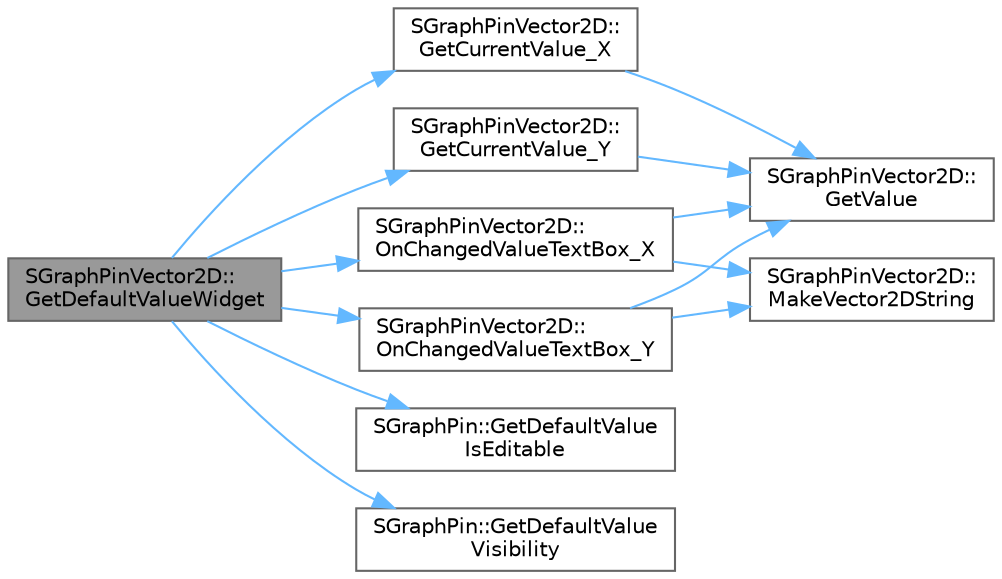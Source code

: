 digraph "SGraphPinVector2D::GetDefaultValueWidget"
{
 // INTERACTIVE_SVG=YES
 // LATEX_PDF_SIZE
  bgcolor="transparent";
  edge [fontname=Helvetica,fontsize=10,labelfontname=Helvetica,labelfontsize=10];
  node [fontname=Helvetica,fontsize=10,shape=box,height=0.2,width=0.4];
  rankdir="LR";
  Node1 [id="Node000001",label="SGraphPinVector2D::\lGetDefaultValueWidget",height=0.2,width=0.4,color="gray40", fillcolor="grey60", style="filled", fontcolor="black",tooltip="Function to create class specific widget."];
  Node1 -> Node2 [id="edge1_Node000001_Node000002",color="steelblue1",style="solid",tooltip=" "];
  Node2 [id="Node000002",label="SGraphPinVector2D::\lGetCurrentValue_X",height=0.2,width=0.4,color="grey40", fillcolor="white", style="filled",URL="$d3/d4a/classSGraphPinVector2D.html#aedcf2b4a626e04bf47a00362ac72383e",tooltip=" "];
  Node2 -> Node3 [id="edge2_Node000002_Node000003",color="steelblue1",style="solid",tooltip=" "];
  Node3 [id="Node000003",label="SGraphPinVector2D::\lGetValue",height=0.2,width=0.4,color="grey40", fillcolor="white", style="filled",URL="$d3/d4a/classSGraphPinVector2D.html#adaee3d9a058fe6d049f609cc35adf570",tooltip=" "];
  Node1 -> Node4 [id="edge3_Node000001_Node000004",color="steelblue1",style="solid",tooltip=" "];
  Node4 [id="Node000004",label="SGraphPinVector2D::\lGetCurrentValue_Y",height=0.2,width=0.4,color="grey40", fillcolor="white", style="filled",URL="$d3/d4a/classSGraphPinVector2D.html#ae56f1f1b3bc53cb02627d4a1bf78f620",tooltip=" "];
  Node4 -> Node3 [id="edge4_Node000004_Node000003",color="steelblue1",style="solid",tooltip=" "];
  Node1 -> Node5 [id="edge5_Node000001_Node000005",color="steelblue1",style="solid",tooltip=" "];
  Node5 [id="Node000005",label="SGraphPin::GetDefaultValue\lIsEditable",height=0.2,width=0.4,color="grey40", fillcolor="white", style="filled",URL="$df/d9b/classSGraphPin.html#a325761723186202538e90eeb8c9f508b",tooltip="True if the pin's default value can be edited, false if it is read only."];
  Node1 -> Node6 [id="edge6_Node000001_Node000006",color="steelblue1",style="solid",tooltip=" "];
  Node6 [id="Node000006",label="SGraphPin::GetDefaultValue\lVisibility",height=0.2,width=0.4,color="grey40", fillcolor="white", style="filled",URL="$df/d9b/classSGraphPin.html#a95ece97e70c6434e39ad4966d50b2b6b",tooltip=" "];
  Node1 -> Node7 [id="edge7_Node000001_Node000007",color="steelblue1",style="solid",tooltip=" "];
  Node7 [id="Node000007",label="SGraphPinVector2D::\lOnChangedValueTextBox_X",height=0.2,width=0.4,color="grey40", fillcolor="white", style="filled",URL="$d3/d4a/classSGraphPinVector2D.html#a3d75ffb101b7f190707deaec04af8d3d",tooltip=" "];
  Node7 -> Node3 [id="edge8_Node000007_Node000003",color="steelblue1",style="solid",tooltip=" "];
  Node7 -> Node8 [id="edge9_Node000007_Node000008",color="steelblue1",style="solid",tooltip=" "];
  Node8 [id="Node000008",label="SGraphPinVector2D::\lMakeVector2DString",height=0.2,width=0.4,color="grey40", fillcolor="white", style="filled",URL="$d3/d4a/classSGraphPinVector2D.html#af5fa20a26908cae09b9aca1398bbfccf",tooltip=" "];
  Node1 -> Node9 [id="edge10_Node000001_Node000009",color="steelblue1",style="solid",tooltip=" "];
  Node9 [id="Node000009",label="SGraphPinVector2D::\lOnChangedValueTextBox_Y",height=0.2,width=0.4,color="grey40", fillcolor="white", style="filled",URL="$d3/d4a/classSGraphPinVector2D.html#a9abeafd292378c2fd47cf17acb6bcf54",tooltip=" "];
  Node9 -> Node3 [id="edge11_Node000009_Node000003",color="steelblue1",style="solid",tooltip=" "];
  Node9 -> Node8 [id="edge12_Node000009_Node000008",color="steelblue1",style="solid",tooltip=" "];
}
